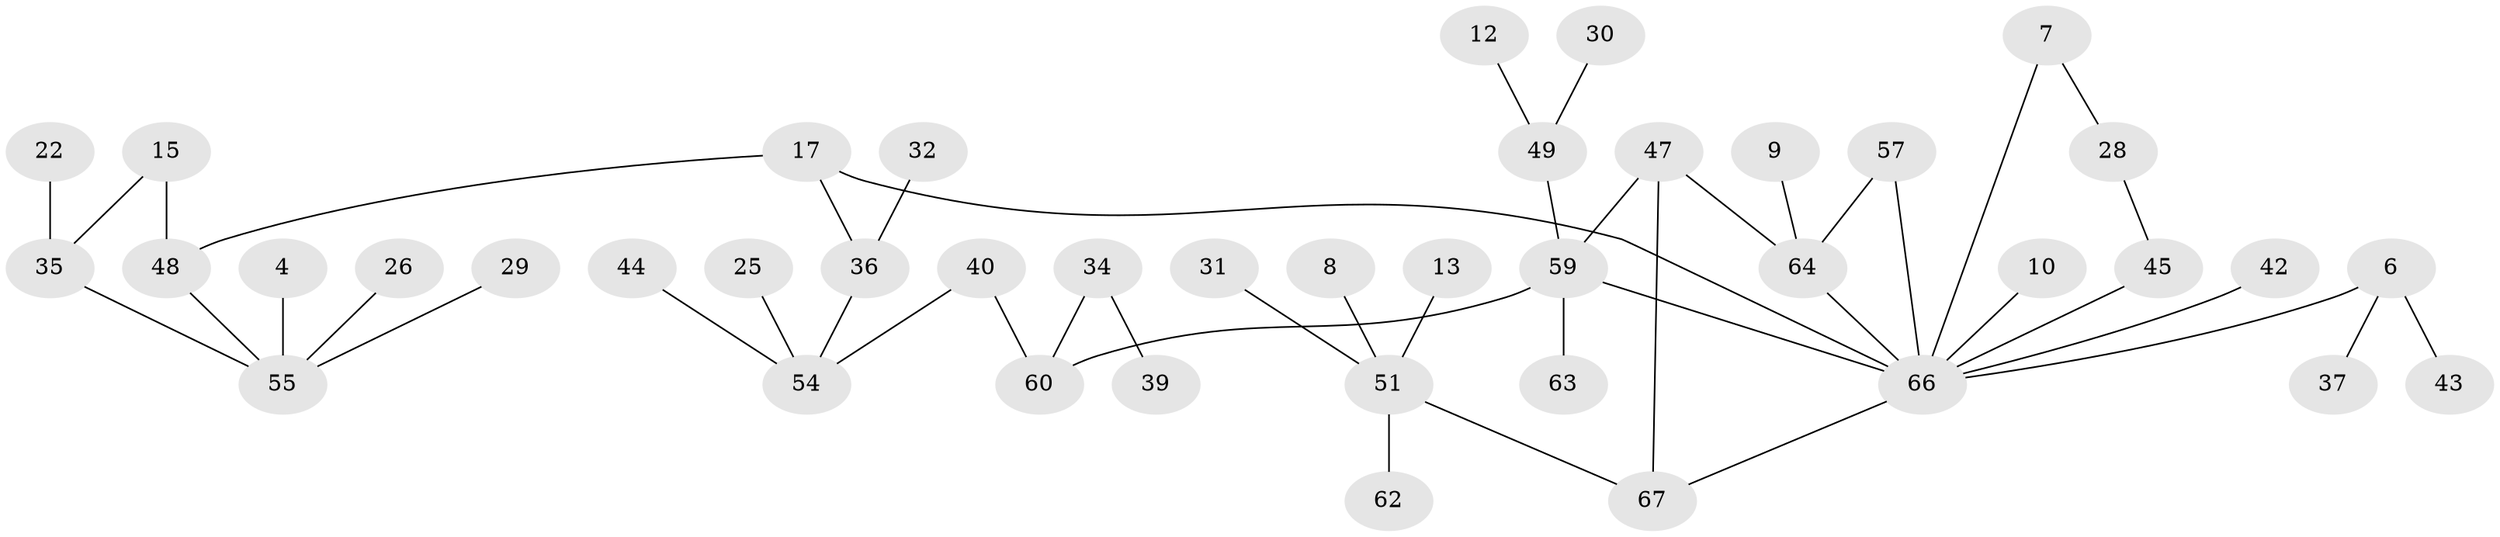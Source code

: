 // original degree distribution, {1: 0.2536231884057971, 2: 0.34782608695652173, 0: 0.17391304347826086, 3: 0.13768115942028986, 4: 0.07246376811594203, 5: 0.014492753623188406}
// Generated by graph-tools (version 1.1) at 2025/25/03/09/25 03:25:15]
// undirected, 42 vertices, 47 edges
graph export_dot {
graph [start="1"]
  node [color=gray90,style=filled];
  4;
  6;
  7;
  8;
  9;
  10;
  12;
  13;
  15;
  17;
  22;
  25;
  26;
  28;
  29;
  30;
  31;
  32;
  34;
  35;
  36;
  37;
  39;
  40;
  42;
  43;
  44;
  45;
  47;
  48;
  49;
  51;
  54;
  55;
  57;
  59;
  60;
  62;
  63;
  64;
  66;
  67;
  4 -- 55 [weight=1.0];
  6 -- 37 [weight=1.0];
  6 -- 43 [weight=1.0];
  6 -- 66 [weight=1.0];
  7 -- 28 [weight=1.0];
  7 -- 66 [weight=1.0];
  8 -- 51 [weight=1.0];
  9 -- 64 [weight=1.0];
  10 -- 66 [weight=1.0];
  12 -- 49 [weight=1.0];
  13 -- 51 [weight=1.0];
  15 -- 35 [weight=1.0];
  15 -- 48 [weight=1.0];
  17 -- 36 [weight=1.0];
  17 -- 48 [weight=1.0];
  17 -- 66 [weight=1.0];
  22 -- 35 [weight=1.0];
  25 -- 54 [weight=1.0];
  26 -- 55 [weight=1.0];
  28 -- 45 [weight=1.0];
  29 -- 55 [weight=1.0];
  30 -- 49 [weight=1.0];
  31 -- 51 [weight=1.0];
  32 -- 36 [weight=1.0];
  34 -- 39 [weight=1.0];
  34 -- 60 [weight=1.0];
  35 -- 55 [weight=1.0];
  36 -- 54 [weight=1.0];
  40 -- 54 [weight=1.0];
  40 -- 60 [weight=1.0];
  42 -- 66 [weight=1.0];
  44 -- 54 [weight=1.0];
  45 -- 66 [weight=1.0];
  47 -- 59 [weight=1.0];
  47 -- 64 [weight=2.0];
  47 -- 67 [weight=1.0];
  48 -- 55 [weight=1.0];
  49 -- 59 [weight=3.0];
  51 -- 62 [weight=1.0];
  51 -- 67 [weight=1.0];
  57 -- 64 [weight=1.0];
  57 -- 66 [weight=1.0];
  59 -- 60 [weight=1.0];
  59 -- 63 [weight=1.0];
  59 -- 66 [weight=1.0];
  64 -- 66 [weight=1.0];
  66 -- 67 [weight=1.0];
}
